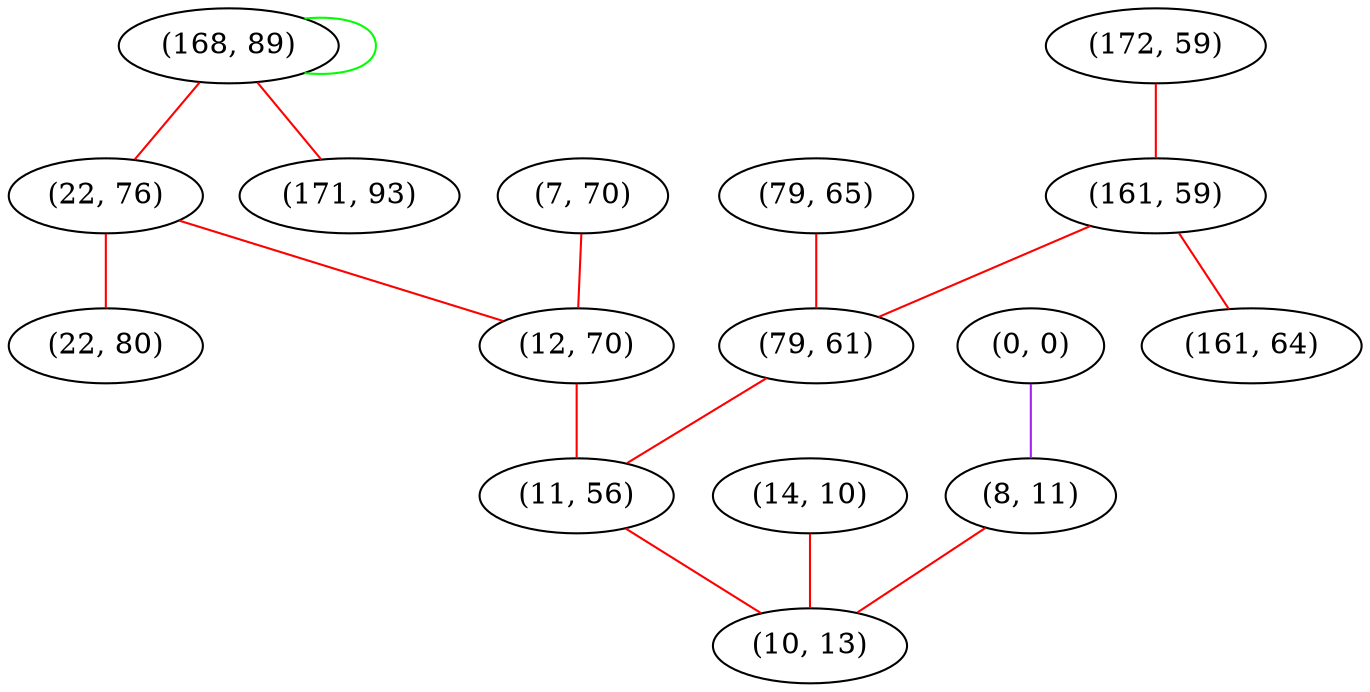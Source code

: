 graph "" {
"(168, 89)";
"(14, 10)";
"(172, 59)";
"(22, 76)";
"(7, 70)";
"(161, 59)";
"(12, 70)";
"(0, 0)";
"(22, 80)";
"(79, 65)";
"(8, 11)";
"(79, 61)";
"(11, 56)";
"(161, 64)";
"(171, 93)";
"(10, 13)";
"(168, 89)" -- "(168, 89)"  [color=green, key=0, weight=2];
"(168, 89)" -- "(22, 76)"  [color=red, key=0, weight=1];
"(168, 89)" -- "(171, 93)"  [color=red, key=0, weight=1];
"(14, 10)" -- "(10, 13)"  [color=red, key=0, weight=1];
"(172, 59)" -- "(161, 59)"  [color=red, key=0, weight=1];
"(22, 76)" -- "(12, 70)"  [color=red, key=0, weight=1];
"(22, 76)" -- "(22, 80)"  [color=red, key=0, weight=1];
"(7, 70)" -- "(12, 70)"  [color=red, key=0, weight=1];
"(161, 59)" -- "(161, 64)"  [color=red, key=0, weight=1];
"(161, 59)" -- "(79, 61)"  [color=red, key=0, weight=1];
"(12, 70)" -- "(11, 56)"  [color=red, key=0, weight=1];
"(0, 0)" -- "(8, 11)"  [color=purple, key=0, weight=4];
"(79, 65)" -- "(79, 61)"  [color=red, key=0, weight=1];
"(8, 11)" -- "(10, 13)"  [color=red, key=0, weight=1];
"(79, 61)" -- "(11, 56)"  [color=red, key=0, weight=1];
"(11, 56)" -- "(10, 13)"  [color=red, key=0, weight=1];
}
